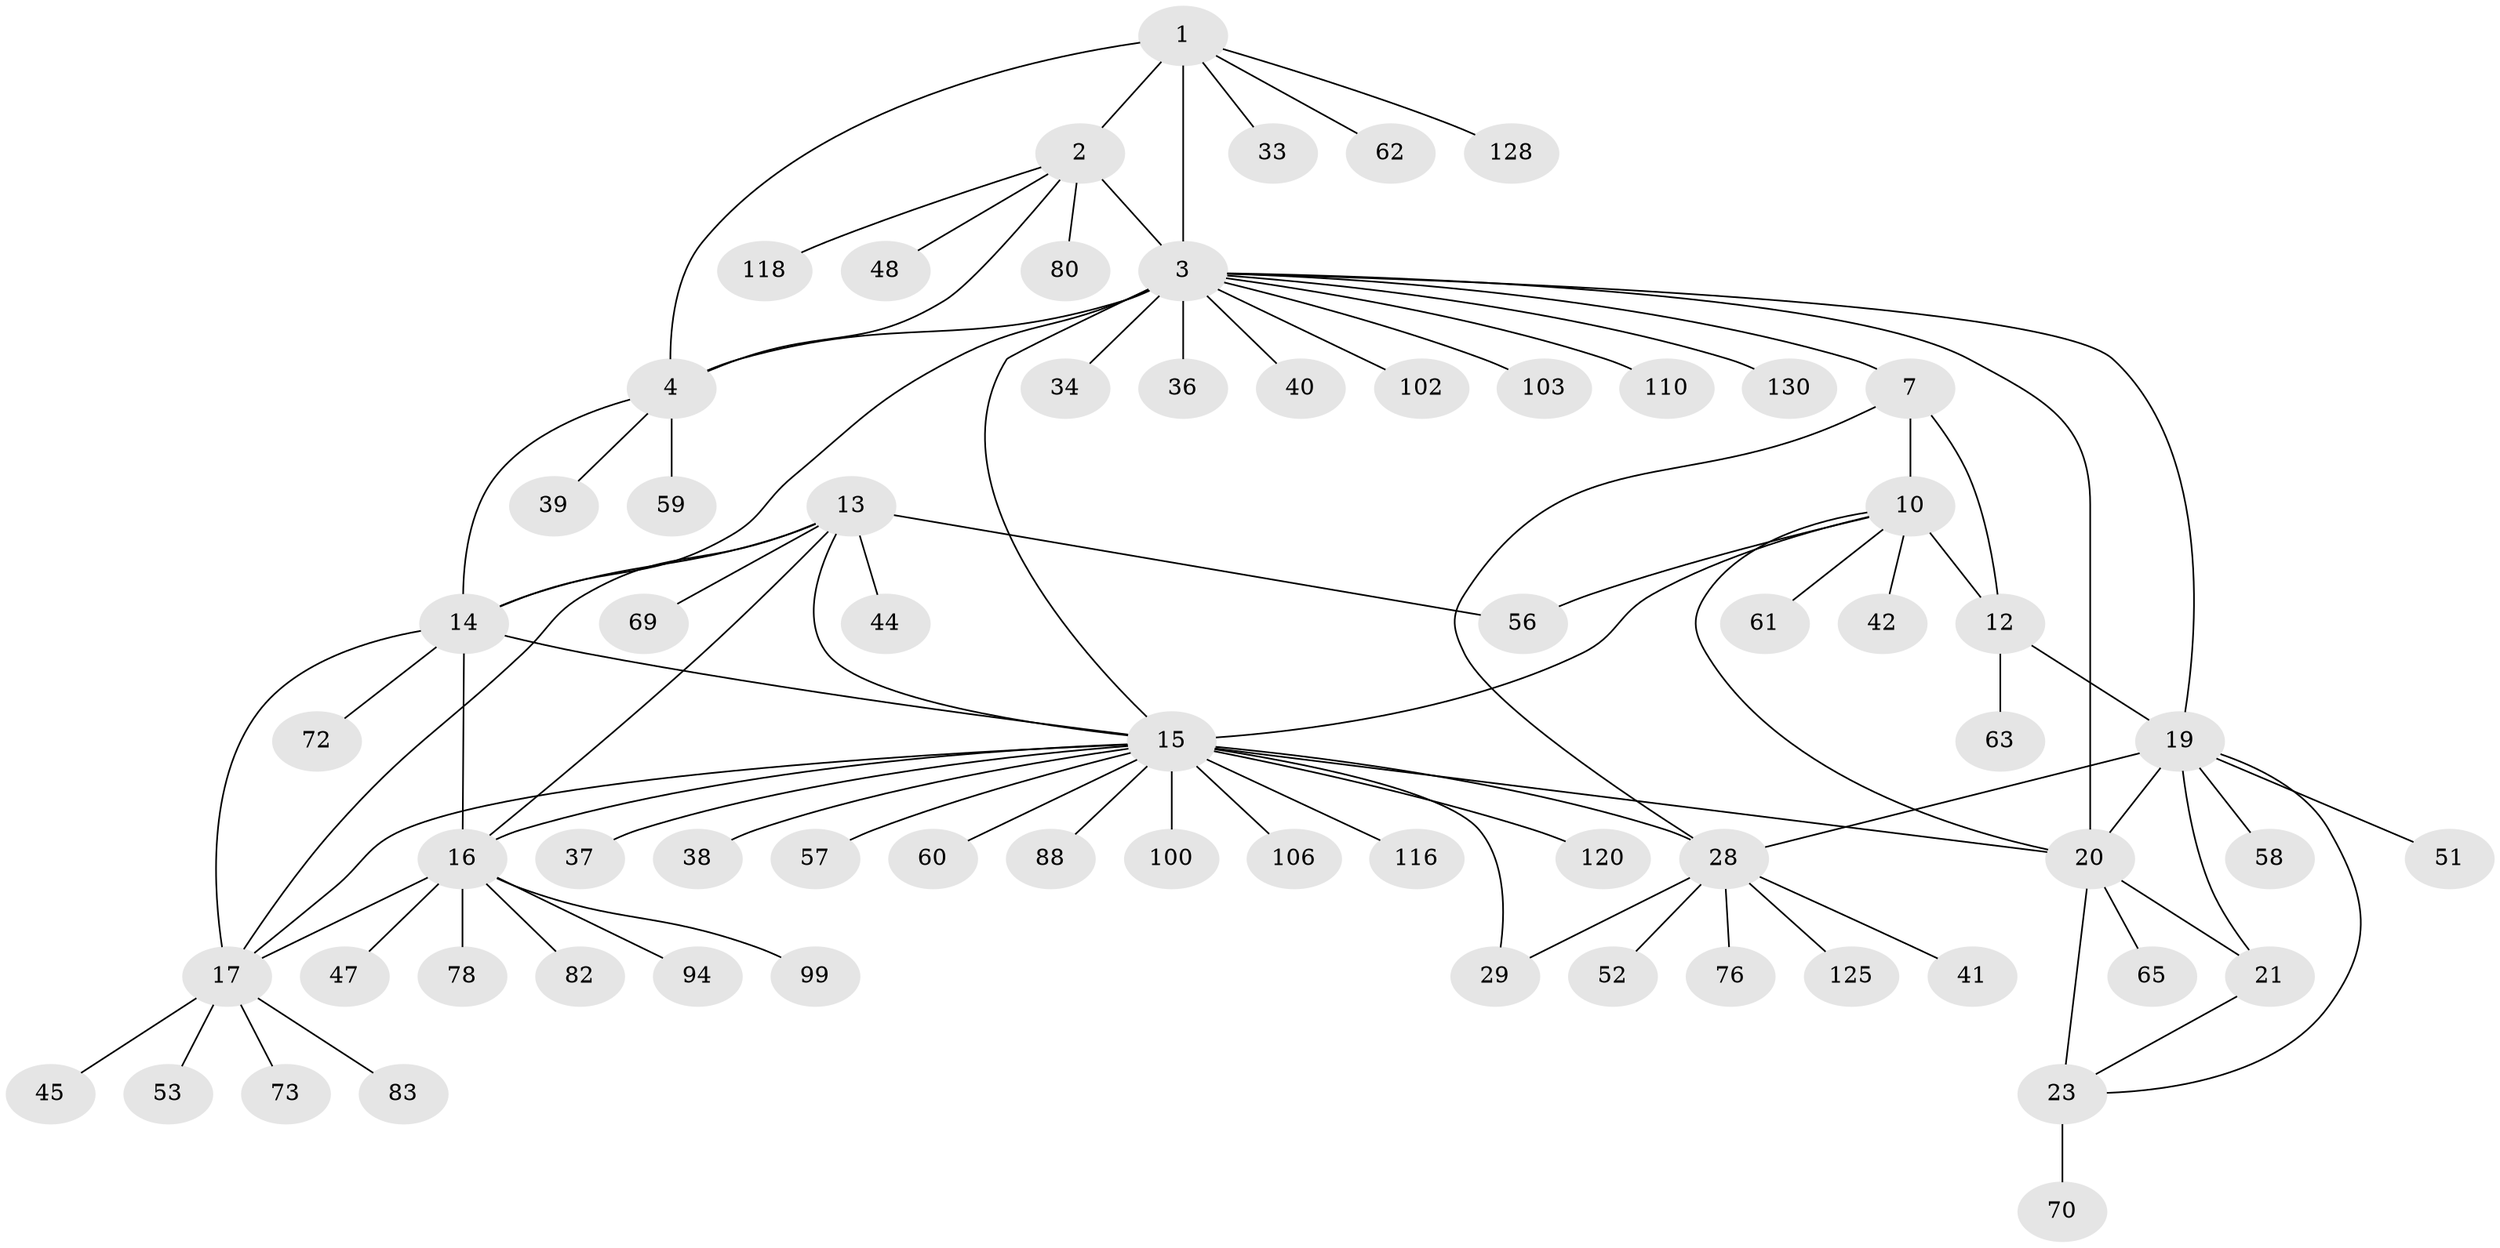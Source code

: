 // original degree distribution, {8: 0.03759398496240601, 10: 0.045112781954887216, 15: 0.007518796992481203, 11: 0.015037593984962405, 7: 0.03759398496240601, 9: 0.03007518796992481, 12: 0.007518796992481203, 6: 0.03007518796992481, 5: 0.007518796992481203, 14: 0.007518796992481203, 2: 0.12781954887218044, 1: 0.6240601503759399, 3: 0.015037593984962405, 4: 0.007518796992481203}
// Generated by graph-tools (version 1.1) at 2025/15/03/09/25 04:15:46]
// undirected, 66 vertices, 89 edges
graph export_dot {
graph [start="1"]
  node [color=gray90,style=filled];
  1;
  2;
  3 [super="+35+6+92+119+95+5"];
  4 [super="+89+66"];
  7 [super="+109+97+9+8"];
  10 [super="+111+11"];
  12 [super="+84"];
  13 [super="+68"];
  14 [super="+31+18+43+117"];
  15 [super="+25"];
  16;
  17;
  19;
  20 [super="+24+113+22"];
  21;
  23;
  28 [super="+85+98+122"];
  29 [super="+121"];
  33;
  34;
  36;
  37;
  38 [super="+49"];
  39;
  40;
  41;
  42 [super="+67+115"];
  44;
  45;
  47;
  48;
  51;
  52;
  53 [super="+132"];
  56;
  57;
  58 [super="+74"];
  59;
  60;
  61;
  62;
  63;
  65;
  69;
  70;
  72;
  73;
  76 [super="+114"];
  78;
  80;
  82;
  83;
  88;
  94;
  99;
  100;
  102;
  103;
  106 [super="+133"];
  110;
  116;
  118;
  120;
  125;
  128;
  130;
  1 -- 2;
  1 -- 3 [weight=3];
  1 -- 4;
  1 -- 33;
  1 -- 62;
  1 -- 128;
  2 -- 3 [weight=3];
  2 -- 4;
  2 -- 48;
  2 -- 80;
  2 -- 118;
  3 -- 4 [weight=3];
  3 -- 7 [weight=2];
  3 -- 14;
  3 -- 130;
  3 -- 36;
  3 -- 102;
  3 -- 103;
  3 -- 40;
  3 -- 110;
  3 -- 34;
  3 -- 15 [weight=2];
  3 -- 19;
  3 -- 20;
  4 -- 39;
  4 -- 59;
  4 -- 14;
  7 -- 10 [weight=6];
  7 -- 12 [weight=3];
  7 -- 28;
  10 -- 12 [weight=2];
  10 -- 42;
  10 -- 20;
  10 -- 56;
  10 -- 61;
  10 -- 15;
  12 -- 19;
  12 -- 63;
  13 -- 14 [weight=2];
  13 -- 15;
  13 -- 16;
  13 -- 17;
  13 -- 44;
  13 -- 56;
  13 -- 69;
  14 -- 15 [weight=2];
  14 -- 16 [weight=2];
  14 -- 17 [weight=2];
  14 -- 72;
  15 -- 16;
  15 -- 17;
  15 -- 100;
  15 -- 106;
  15 -- 20;
  15 -- 38 [weight=2];
  15 -- 37;
  15 -- 28 [weight=4];
  15 -- 116;
  15 -- 120;
  15 -- 57;
  15 -- 88;
  15 -- 60;
  15 -- 29 [weight=4];
  16 -- 17;
  16 -- 47;
  16 -- 78;
  16 -- 82;
  16 -- 94;
  16 -- 99;
  17 -- 45;
  17 -- 53;
  17 -- 73;
  17 -- 83;
  19 -- 20 [weight=3];
  19 -- 21;
  19 -- 23;
  19 -- 28;
  19 -- 51;
  19 -- 58;
  20 -- 21 [weight=3];
  20 -- 23 [weight=3];
  20 -- 65;
  21 -- 23;
  23 -- 70;
  28 -- 29;
  28 -- 41;
  28 -- 52;
  28 -- 76;
  28 -- 125;
}
